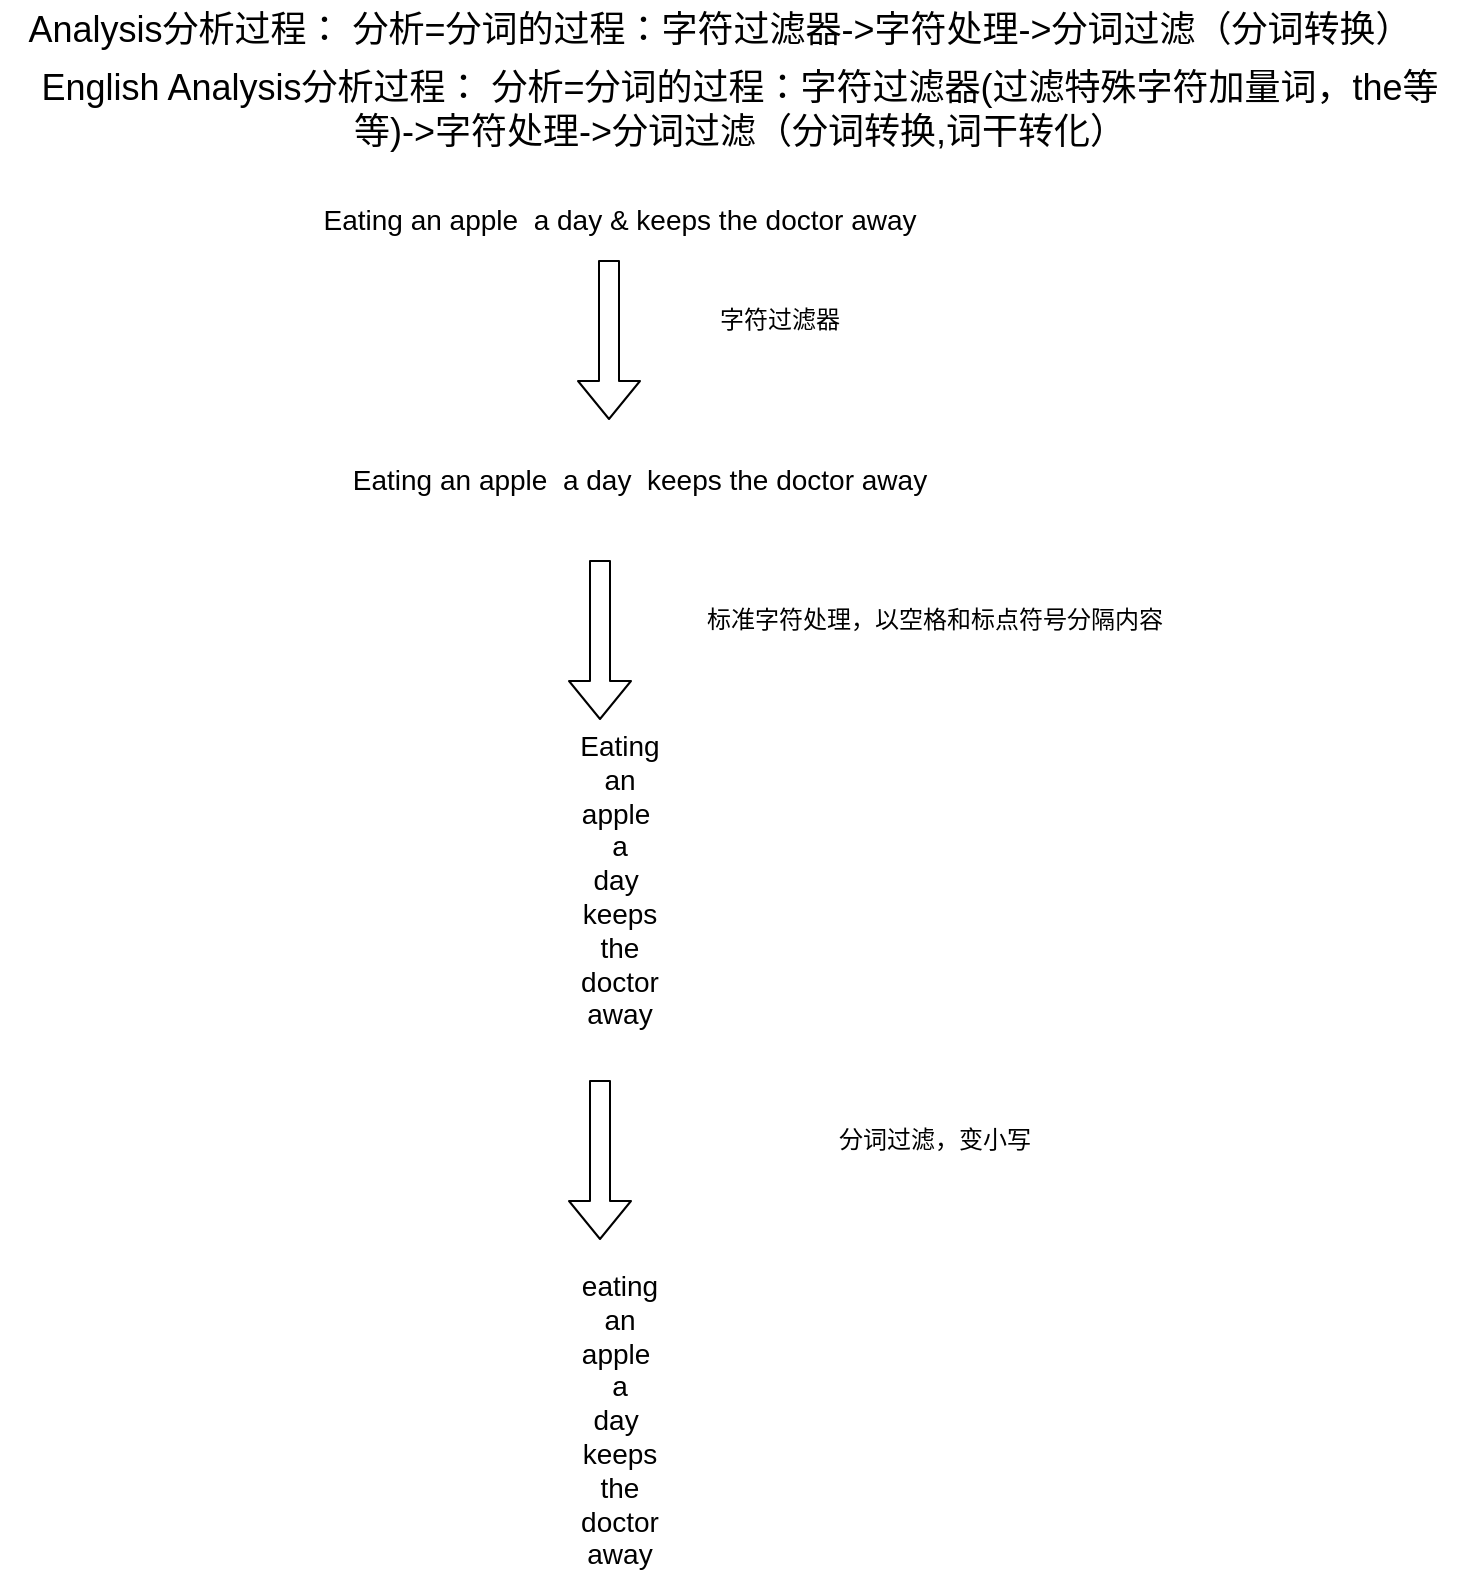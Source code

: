 <mxfile version="12.4.3" type="github" pages="1"><diagram id="Jm3lTRYHQhFCm7vF8-Bf" name="Page-1"><mxGraphModel dx="956" dy="487" grid="1" gridSize="10" guides="1" tooltips="1" connect="1" arrows="1" fold="1" page="1" pageScale="1" pageWidth="827" pageHeight="1169" math="0" shadow="0"><root><mxCell id="0"/><mxCell id="1" parent="0"/><mxCell id="835ThfdbThwmF2KAHBSy-1" value="&lt;font style=&quot;font-size: 18px&quot;&gt;Analysis分析过程： 分析=分词的过程：字符过滤器-&amp;gt;字符处理-&amp;gt;分词过滤（分词转换）&lt;/font&gt;" style="text;html=1;strokeColor=none;fillColor=none;align=center;verticalAlign=middle;whiteSpace=wrap;rounded=0;" vertex="1" parent="1"><mxGeometry x="30" y="30" width="720" height="30" as="geometry"/></mxCell><mxCell id="835ThfdbThwmF2KAHBSy-2" value="&lt;font style=&quot;font-size: 14px&quot;&gt;Eating an apple&amp;nbsp; a day &amp;amp; keeps the doctor away&lt;/font&gt;" style="text;html=1;strokeColor=none;fillColor=none;align=center;verticalAlign=middle;whiteSpace=wrap;rounded=0;" vertex="1" parent="1"><mxGeometry x="160" y="130" width="360" height="20" as="geometry"/></mxCell><mxCell id="835ThfdbThwmF2KAHBSy-3" value="" style="shape=flexArrow;endArrow=classic;html=1;" edge="1" parent="1"><mxGeometry width="50" height="50" relative="1" as="geometry"><mxPoint x="334.5" y="160" as="sourcePoint"/><mxPoint x="334.5" y="240" as="targetPoint"/></mxGeometry></mxCell><mxCell id="835ThfdbThwmF2KAHBSy-4" value="字符过滤器" style="text;html=1;strokeColor=none;fillColor=none;align=center;verticalAlign=middle;whiteSpace=wrap;rounded=0;" vertex="1" parent="1"><mxGeometry x="380" y="180" width="80" height="20" as="geometry"/></mxCell><mxCell id="835ThfdbThwmF2KAHBSy-5" value="&lt;font style=&quot;font-size: 14px&quot;&gt;Eating an apple&amp;nbsp; a day&amp;nbsp; keeps the doctor away&lt;/font&gt;" style="text;html=1;strokeColor=none;fillColor=none;align=center;verticalAlign=middle;whiteSpace=wrap;rounded=0;" vertex="1" parent="1"><mxGeometry x="170" y="260" width="360" height="20" as="geometry"/></mxCell><mxCell id="835ThfdbThwmF2KAHBSy-6" value="" style="shape=flexArrow;endArrow=classic;html=1;" edge="1" parent="1"><mxGeometry width="50" height="50" relative="1" as="geometry"><mxPoint x="330" y="310" as="sourcePoint"/><mxPoint x="330" y="390" as="targetPoint"/></mxGeometry></mxCell><mxCell id="835ThfdbThwmF2KAHBSy-7" value="标准字符处理，以空格和标点符号分隔内容" style="text;html=1;strokeColor=none;fillColor=none;align=center;verticalAlign=middle;whiteSpace=wrap;rounded=0;" vertex="1" parent="1"><mxGeometry x="370" y="330" width="254.5" height="20" as="geometry"/></mxCell><mxCell id="835ThfdbThwmF2KAHBSy-8" value="&lt;font style=&quot;font-size: 14px&quot;&gt;Eating &lt;br&gt;an &lt;br&gt;apple&amp;nbsp; &lt;br&gt;a &lt;br&gt;day&amp;nbsp; &lt;br&gt;keeps &lt;br&gt;the &lt;br&gt;doctor &lt;br&gt;away&lt;/font&gt;" style="text;html=1;strokeColor=none;fillColor=none;align=center;verticalAlign=middle;whiteSpace=wrap;rounded=0;" vertex="1" parent="1"><mxGeometry x="160" y="460" width="360" height="20" as="geometry"/></mxCell><mxCell id="835ThfdbThwmF2KAHBSy-9" value="" style="shape=flexArrow;endArrow=classic;html=1;" edge="1" parent="1"><mxGeometry width="50" height="50" relative="1" as="geometry"><mxPoint x="330" y="570" as="sourcePoint"/><mxPoint x="330" y="650" as="targetPoint"/></mxGeometry></mxCell><mxCell id="835ThfdbThwmF2KAHBSy-10" value="分词过滤，变小写" style="text;html=1;strokeColor=none;fillColor=none;align=center;verticalAlign=middle;whiteSpace=wrap;rounded=0;" vertex="1" parent="1"><mxGeometry x="370" y="590" width="254.5" height="20" as="geometry"/></mxCell><mxCell id="835ThfdbThwmF2KAHBSy-11" value="&lt;font style=&quot;font-size: 14px&quot;&gt;eating &lt;br&gt;an &lt;br&gt;apple&amp;nbsp; &lt;br&gt;a &lt;br&gt;day&amp;nbsp; &lt;br&gt;keeps &lt;br&gt;the &lt;br&gt;doctor &lt;br&gt;away&lt;/font&gt;" style="text;html=1;strokeColor=none;fillColor=none;align=center;verticalAlign=middle;whiteSpace=wrap;rounded=0;" vertex="1" parent="1"><mxGeometry x="160" y="730" width="360" height="20" as="geometry"/></mxCell><mxCell id="835ThfdbThwmF2KAHBSy-12" value="&lt;font style=&quot;font-size: 18px&quot;&gt;English Analysis分析过程： 分析=分词的过程：字符过滤器(过滤特殊字符加量词，the等等)-&amp;gt;字符处理-&amp;gt;分词过滤（分词转换,词干转化）&lt;/font&gt;" style="text;html=1;strokeColor=none;fillColor=none;align=center;verticalAlign=middle;whiteSpace=wrap;rounded=0;" vertex="1" parent="1"><mxGeometry x="40" y="70" width="720" height="30" as="geometry"/></mxCell></root></mxGraphModel></diagram></mxfile>